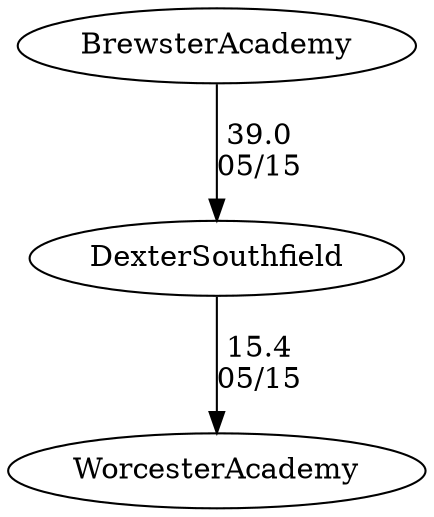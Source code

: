 digraph girls1foursDexterSouthfield {WorcesterAcademy [URL="girls1foursDexterSouthfieldWorcesterAcademy.html"];BrewsterAcademy [URL="girls1foursDexterSouthfieldBrewsterAcademy.html"];DexterSouthfield [URL="girls1foursDexterSouthfieldDexterSouthfield.html"];BrewsterAcademy -> DexterSouthfield[label="39.0
05/15", weight="61", tooltip="NEIRA Boys & Girls Fours,Worcester Academy vs. Bancroft, Medford, Dexter-Southfield and Brewster Academy			
Distance: 1500 m Conditions: Very light winds throughout all races.
None", URL="https://www.row2k.com/results/resultspage.cfm?UID=7673709177C626391ABCF760AC9A91FE&cat=5", random="random"]; 
DexterSouthfield -> WorcesterAcademy[label="15.4
05/15", weight="85", tooltip="NEIRA Boys & Girls Fours,Worcester Academy vs. Bancroft, Medford, Dexter-Southfield and Brewster Academy			
Distance: 1500 m Conditions: Very light winds throughout all races.
None", URL="https://www.row2k.com/results/resultspage.cfm?UID=7673709177C626391ABCF760AC9A91FE&cat=5", random="random"]}